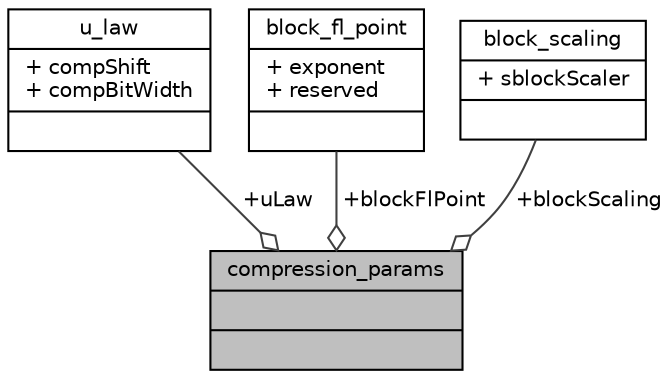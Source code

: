 digraph "compression_params"
{
 // LATEX_PDF_SIZE
  edge [fontname="Helvetica",fontsize="10",labelfontname="Helvetica",labelfontsize="10"];
  node [fontname="Helvetica",fontsize="10",shape=record];
  Node1 [label="{compression_params\n||}",height=0.2,width=0.4,color="black", fillcolor="grey75", style="filled", fontcolor="black",tooltip=" "];
  Node2 -> Node1 [color="grey25",fontsize="10",style="solid",label=" +uLaw" ,arrowhead="odiamond",fontname="Helvetica"];
  Node2 [label="{u_law\n|+ compShift\l+ compBitWidth\l|}",height=0.2,width=0.4,color="black", fillcolor="white", style="filled",URL="$structcompression__params_1_1u__law.html",tooltip=" "];
  Node3 -> Node1 [color="grey25",fontsize="10",style="solid",label=" +blockFlPoint" ,arrowhead="odiamond",fontname="Helvetica"];
  Node3 [label="{block_fl_point\n|+ exponent\l+ reserved\l|}",height=0.2,width=0.4,color="black", fillcolor="white", style="filled",URL="$structcompression__params_1_1block__fl__point.html",tooltip=" "];
  Node4 -> Node1 [color="grey25",fontsize="10",style="solid",label=" +blockScaling" ,arrowhead="odiamond",fontname="Helvetica"];
  Node4 [label="{block_scaling\n|+ sblockScaler\l|}",height=0.2,width=0.4,color="black", fillcolor="white", style="filled",URL="$structcompression__params_1_1block__scaling.html",tooltip=" "];
}
